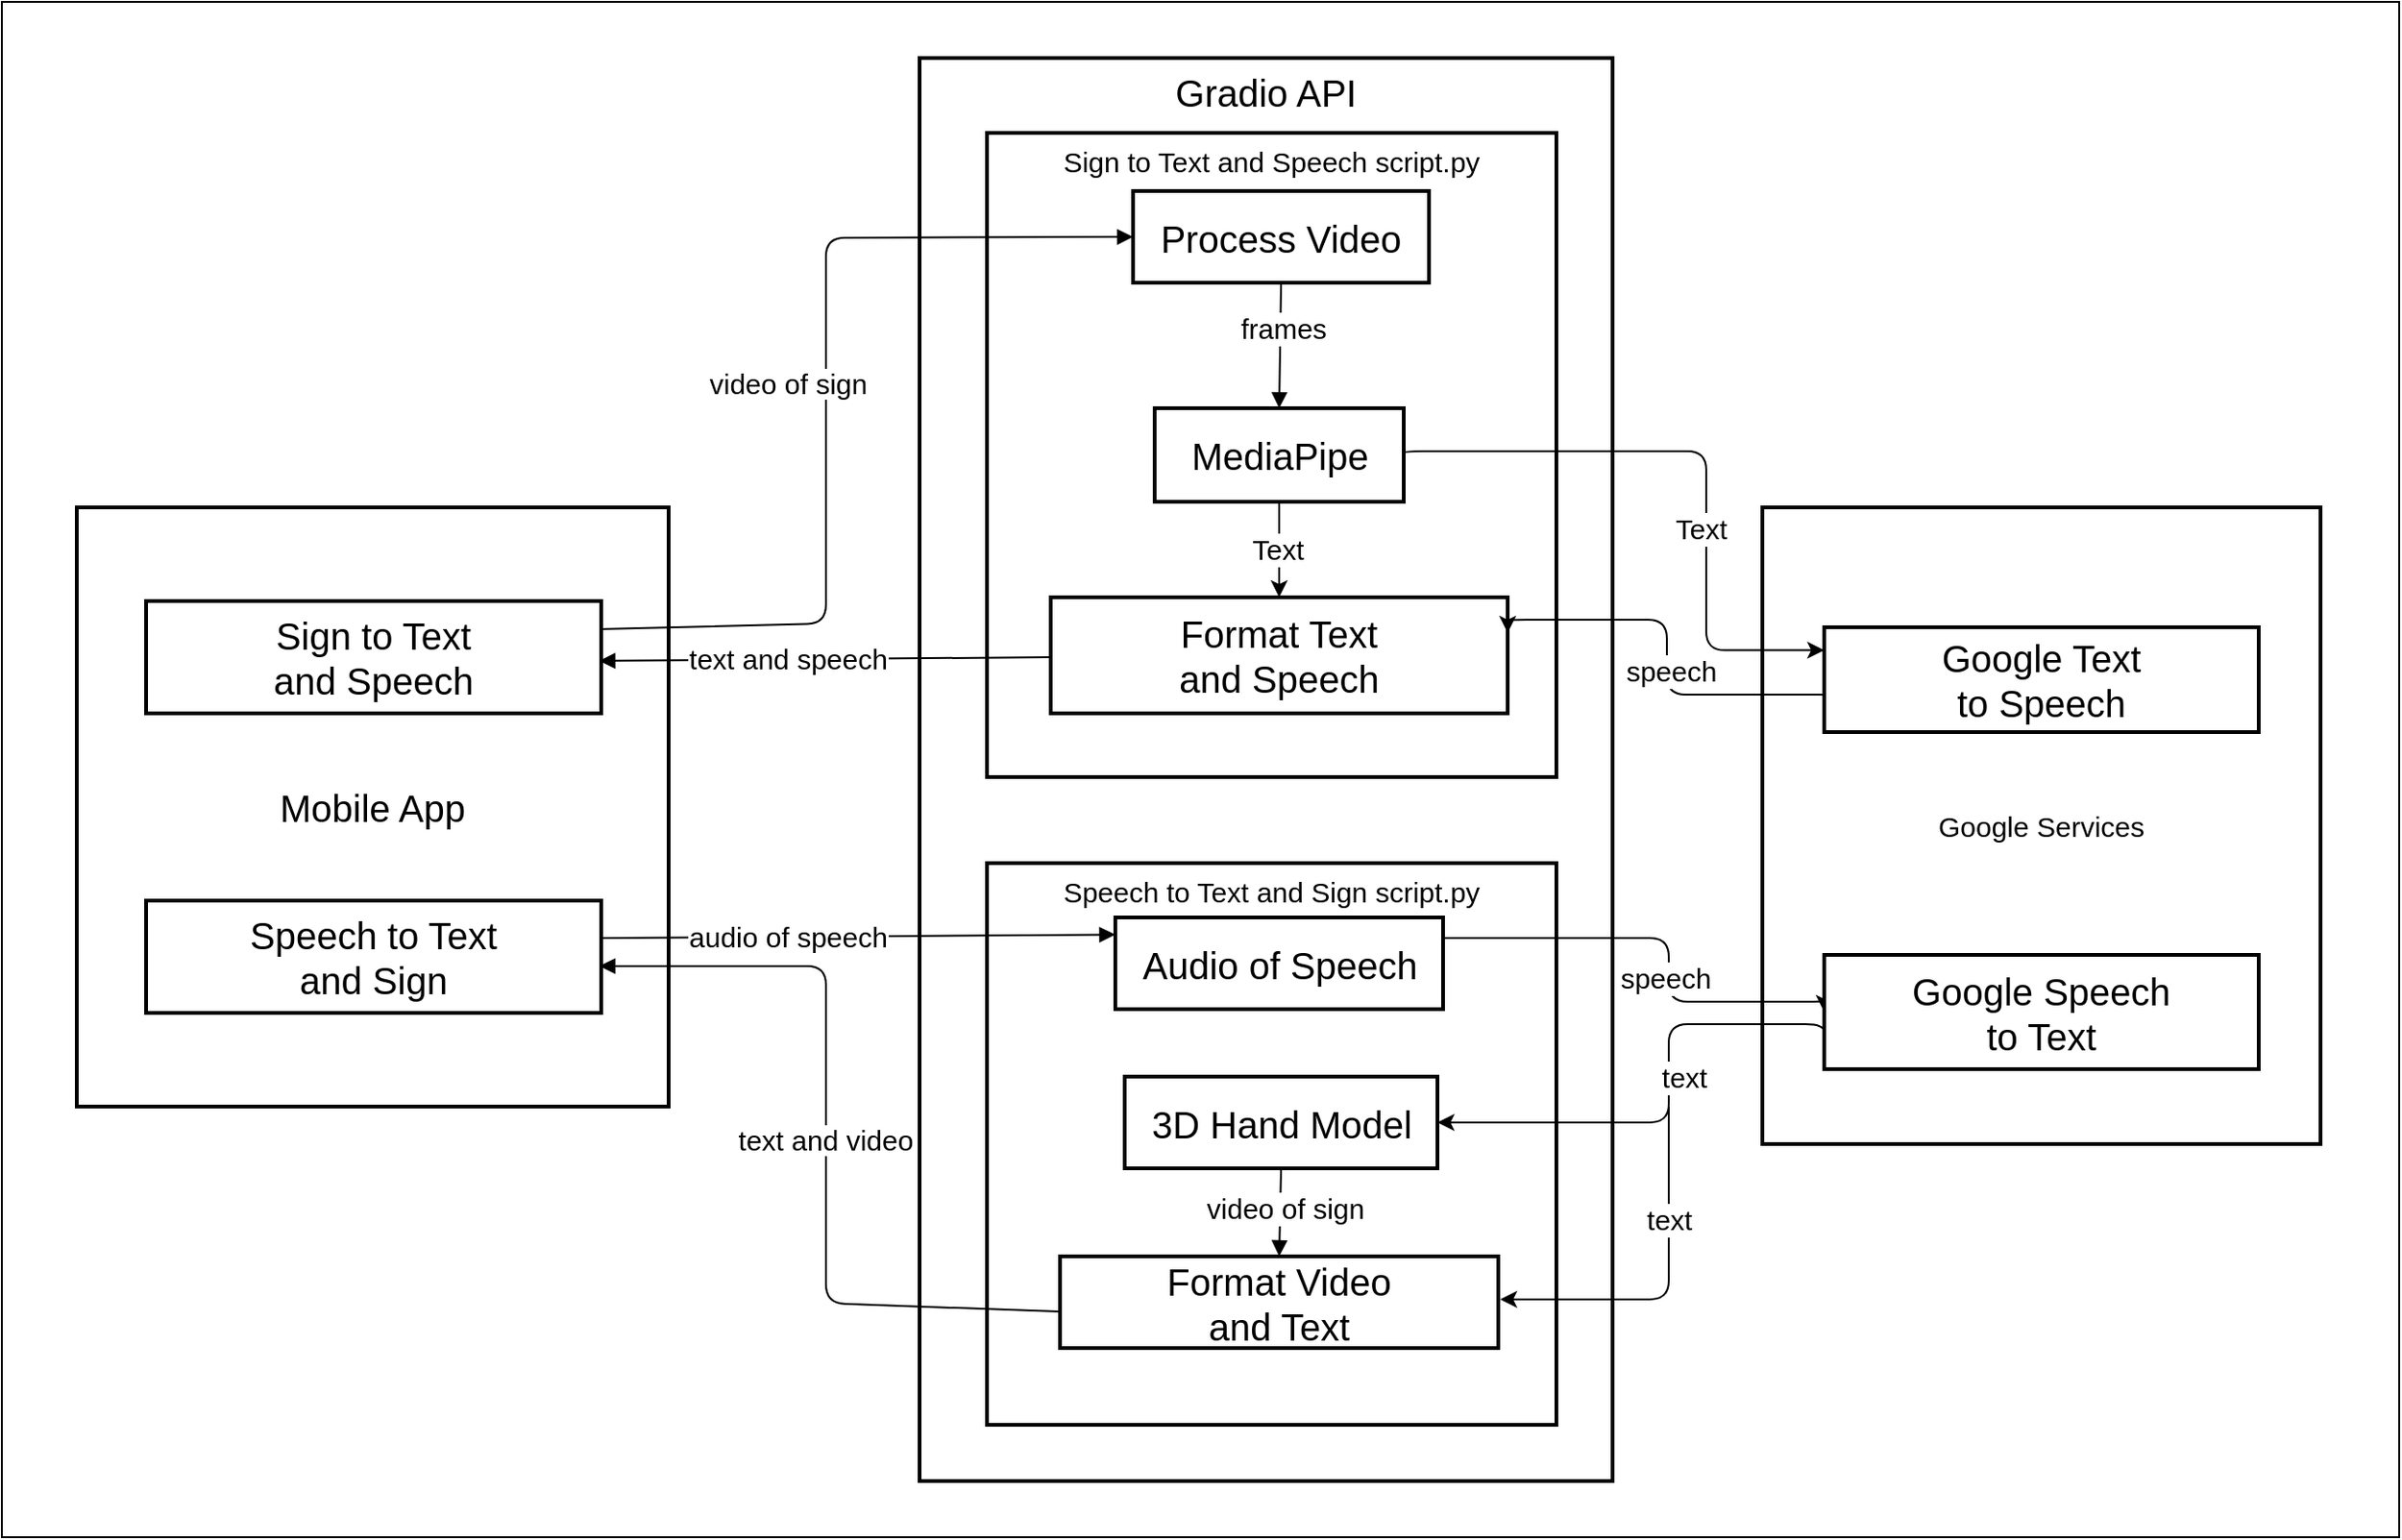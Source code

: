 <mxfile version="26.0.8">
  <diagram id="R2lEEEUBdFMjLlhIrx00" name="Page-1">
    <mxGraphModel grid="1" page="1" gridSize="10" guides="1" tooltips="1" connect="1" arrows="1" fold="1" pageScale="1" pageWidth="850" pageHeight="1100" math="0" shadow="0" extFonts="Permanent Marker^https://fonts.googleapis.com/css?family=Permanent+Marker">
      <root>
        <mxCell id="0" />
        <mxCell id="1" parent="0" />
        <mxCell id="cucAOomLdPTThUQUA-6N-160" value="" style="rounded=0;whiteSpace=wrap;html=1;" vertex="1" parent="1">
          <mxGeometry x="670" y="170" width="1280" height="820" as="geometry" />
        </mxCell>
        <mxCell id="cucAOomLdPTThUQUA-6N-114" value="Google Services" style="whiteSpace=wrap;strokeWidth=2;verticalAlign=middle;fontSize=15;" vertex="1" parent="1">
          <mxGeometry x="1610" y="440" width="298" height="340" as="geometry" />
        </mxCell>
        <mxCell id="cucAOomLdPTThUQUA-6N-115" value="Gradio API" style="whiteSpace=wrap;strokeWidth=2;verticalAlign=top;fontSize=20;" vertex="1" parent="1">
          <mxGeometry x="1160" y="200" width="370" height="760" as="geometry" />
        </mxCell>
        <mxCell id="cucAOomLdPTThUQUA-6N-116" value="Speech to Text and Sign script.py" style="whiteSpace=wrap;strokeWidth=2;verticalAlign=top;fontSize=15;" vertex="1" parent="1">
          <mxGeometry x="1196" y="630" width="304" height="300" as="geometry" />
        </mxCell>
        <mxCell id="cucAOomLdPTThUQUA-6N-117" value="Sign to Text and Speech script.py" style="whiteSpace=wrap;strokeWidth=2;verticalAlign=top;fontSize=15;" vertex="1" parent="1">
          <mxGeometry x="1196" y="240" width="304" height="344" as="geometry" />
        </mxCell>
        <mxCell id="cucAOomLdPTThUQUA-6N-118" value="Mobile App" style="whiteSpace=wrap;strokeWidth=2;verticalAlign=middle;fontSize=20;" vertex="1" parent="1">
          <mxGeometry x="710" y="440" width="316" height="320" as="geometry" />
        </mxCell>
        <mxCell id="cucAOomLdPTThUQUA-6N-119" value="Sign to Text&#xa;and Speech" style="whiteSpace=wrap;strokeWidth=2;fontSize=20;" vertex="1" parent="1">
          <mxGeometry x="747" y="490" width="243" height="60" as="geometry" />
        </mxCell>
        <mxCell id="cucAOomLdPTThUQUA-6N-120" value="Speech to Text&#xa;and Sign" style="whiteSpace=wrap;strokeWidth=2;fontSize=20;" vertex="1" parent="1">
          <mxGeometry x="747" y="650" width="243" height="60" as="geometry" />
        </mxCell>
        <mxCell id="cucAOomLdPTThUQUA-6N-121" value="Process Video" style="whiteSpace=wrap;strokeWidth=2;fontSize=20;" vertex="1" parent="1">
          <mxGeometry x="1274" y="271" width="158" height="49" as="geometry" />
        </mxCell>
        <mxCell id="cucAOomLdPTThUQUA-6N-142" style="edgeStyle=orthogonalEdgeStyle;rounded=0;orthogonalLoop=1;jettySize=auto;html=1;entryX=0.5;entryY=0;entryDx=0;entryDy=0;" edge="1" parent="1" source="cucAOomLdPTThUQUA-6N-122" target="cucAOomLdPTThUQUA-6N-123">
          <mxGeometry relative="1" as="geometry" />
        </mxCell>
        <mxCell id="cucAOomLdPTThUQUA-6N-147" value="&lt;font style=&quot;font-size: 15px;&quot;&gt;Text&lt;/font&gt;" style="edgeLabel;html=1;align=center;verticalAlign=middle;resizable=0;points=[];" connectable="0" vertex="1" parent="cucAOomLdPTThUQUA-6N-142">
          <mxGeometry x="-0.046" y="-1" relative="1" as="geometry">
            <mxPoint as="offset" />
          </mxGeometry>
        </mxCell>
        <mxCell id="cucAOomLdPTThUQUA-6N-148" style="edgeStyle=orthogonalEdgeStyle;rounded=1;orthogonalLoop=1;jettySize=auto;html=1;entryX=0;entryY=0.25;entryDx=0;entryDy=0;curved=0;exitX=1;exitY=0.5;exitDx=0;exitDy=0;" edge="1" parent="1">
          <mxGeometry relative="1" as="geometry">
            <mxPoint x="1418.5" y="412" as="sourcePoint" />
            <mxPoint x="1643" y="516.25" as="targetPoint" />
            <Array as="points">
              <mxPoint x="1419" y="410" />
              <mxPoint x="1580" y="410" />
              <mxPoint x="1580" y="516" />
            </Array>
          </mxGeometry>
        </mxCell>
        <mxCell id="cucAOomLdPTThUQUA-6N-149" value="&lt;font style=&quot;font-size: 15px;&quot;&gt;Text&lt;/font&gt;" style="edgeLabel;html=1;align=center;verticalAlign=middle;resizable=0;points=[];" connectable="0" vertex="1" parent="cucAOomLdPTThUQUA-6N-148">
          <mxGeometry x="0.077" y="-3" relative="1" as="geometry">
            <mxPoint y="25" as="offset" />
          </mxGeometry>
        </mxCell>
        <mxCell id="cucAOomLdPTThUQUA-6N-122" value="MediaPipe" style="whiteSpace=wrap;strokeWidth=2;fontSize=20;" vertex="1" parent="1">
          <mxGeometry x="1285.5" y="387" width="133" height="50" as="geometry" />
        </mxCell>
        <mxCell id="cucAOomLdPTThUQUA-6N-123" value="Format Text&#xa;and Speech" style="whiteSpace=wrap;strokeWidth=2;fontSize=20;" vertex="1" parent="1">
          <mxGeometry x="1230" y="488" width="244" height="62" as="geometry" />
        </mxCell>
        <mxCell id="cucAOomLdPTThUQUA-6N-143" style="edgeStyle=orthogonalEdgeStyle;rounded=1;orthogonalLoop=1;jettySize=auto;html=1;entryX=0;entryY=0.5;entryDx=0;entryDy=0;curved=0;" edge="1" parent="1" source="cucAOomLdPTThUQUA-6N-124" target="cucAOomLdPTThUQUA-6N-128">
          <mxGeometry relative="1" as="geometry">
            <Array as="points">
              <mxPoint x="1560" y="670" />
              <mxPoint x="1560" y="704" />
            </Array>
          </mxGeometry>
        </mxCell>
        <mxCell id="cucAOomLdPTThUQUA-6N-153" value="&lt;font style=&quot;font-size: 15px;&quot;&gt;speech&lt;/font&gt;" style="edgeLabel;html=1;align=center;verticalAlign=middle;resizable=0;points=[];" connectable="0" vertex="1" parent="cucAOomLdPTThUQUA-6N-143">
          <mxGeometry x="0.256" y="-2" relative="1" as="geometry">
            <mxPoint y="-11" as="offset" />
          </mxGeometry>
        </mxCell>
        <mxCell id="cucAOomLdPTThUQUA-6N-124" value="Audio of Speech" style="whiteSpace=wrap;strokeWidth=2;fontSize=20;" vertex="1" parent="1">
          <mxGeometry x="1264.5" y="659" width="175" height="49" as="geometry" />
        </mxCell>
        <mxCell id="cucAOomLdPTThUQUA-6N-125" value="3D Hand Model" style="whiteSpace=wrap;strokeWidth=2;fontSize=20;" vertex="1" parent="1">
          <mxGeometry x="1269.5" y="744" width="167" height="49" as="geometry" />
        </mxCell>
        <mxCell id="cucAOomLdPTThUQUA-6N-126" value="Format Video&#xa;and Text" style="whiteSpace=wrap;strokeWidth=2;fontSize=20;" vertex="1" parent="1">
          <mxGeometry x="1235" y="840" width="234" height="49" as="geometry" />
        </mxCell>
        <mxCell id="cucAOomLdPTThUQUA-6N-141" style="edgeStyle=orthogonalEdgeStyle;rounded=1;orthogonalLoop=1;jettySize=auto;html=1;exitX=0;exitY=0.5;exitDx=0;exitDy=0;curved=0;" edge="1" parent="1">
          <mxGeometry relative="1" as="geometry">
            <mxPoint x="1643" y="546.5" as="sourcePoint" />
            <mxPoint x="1474" y="507" as="targetPoint" />
            <Array as="points">
              <mxPoint x="1650" y="546" />
              <mxPoint x="1650" y="540" />
              <mxPoint x="1559" y="540" />
              <mxPoint x="1559" y="500" />
              <mxPoint x="1474" y="500" />
            </Array>
          </mxGeometry>
        </mxCell>
        <mxCell id="cucAOomLdPTThUQUA-6N-151" value="&lt;font style=&quot;font-size: 15px;&quot;&gt;speech&lt;/font&gt;" style="edgeLabel;html=1;align=center;verticalAlign=middle;resizable=0;points=[];" connectable="0" vertex="1" parent="cucAOomLdPTThUQUA-6N-141">
          <mxGeometry x="-0.077" y="-2" relative="1" as="geometry">
            <mxPoint y="-9" as="offset" />
          </mxGeometry>
        </mxCell>
        <mxCell id="cucAOomLdPTThUQUA-6N-127" value="Google Text&#xa;to Speech" style="whiteSpace=wrap;strokeWidth=2;fontSize=20;" vertex="1" parent="1">
          <mxGeometry x="1643" y="504" width="232" height="56" as="geometry" />
        </mxCell>
        <mxCell id="cucAOomLdPTThUQUA-6N-154" style="edgeStyle=orthogonalEdgeStyle;rounded=1;orthogonalLoop=1;jettySize=auto;html=1;exitX=0;exitY=0.75;exitDx=0;exitDy=0;entryX=1;entryY=0.5;entryDx=0;entryDy=0;curved=0;" edge="1" parent="1" source="cucAOomLdPTThUQUA-6N-128" target="cucAOomLdPTThUQUA-6N-125">
          <mxGeometry relative="1" as="geometry">
            <Array as="points">
              <mxPoint x="1560" y="716" />
              <mxPoint x="1560" y="769" />
            </Array>
          </mxGeometry>
        </mxCell>
        <mxCell id="cucAOomLdPTThUQUA-6N-155" value="&lt;font style=&quot;font-size: 15px;&quot;&gt;text&lt;/font&gt;" style="edgeLabel;html=1;align=center;verticalAlign=middle;resizable=0;points=[];" connectable="0" vertex="1" parent="cucAOomLdPTThUQUA-6N-154">
          <mxGeometry x="-0.372" relative="1" as="geometry">
            <mxPoint y="28" as="offset" />
          </mxGeometry>
        </mxCell>
        <mxCell id="cucAOomLdPTThUQUA-6N-128" value="Google Speech&#xa;to Text" style="whiteSpace=wrap;strokeWidth=2;fontSize=20;" vertex="1" parent="1">
          <mxGeometry x="1643" y="679" width="232" height="61" as="geometry" />
        </mxCell>
        <mxCell id="cucAOomLdPTThUQUA-6N-129" value="" style="curved=1;startArrow=none;endArrow=block;exitX=0.5;exitY=1;entryX=0.5;entryY=0;rounded=0;" edge="1" parent="1" source="cucAOomLdPTThUQUA-6N-121" target="cucAOomLdPTThUQUA-6N-122">
          <mxGeometry relative="1" as="geometry">
            <Array as="points" />
          </mxGeometry>
        </mxCell>
        <mxCell id="cucAOomLdPTThUQUA-6N-145" value="&lt;font style=&quot;font-size: 15px;&quot;&gt;frames&lt;/font&gt;" style="edgeLabel;html=1;align=center;verticalAlign=middle;resizable=0;points=[];" connectable="0" vertex="1" parent="cucAOomLdPTThUQUA-6N-129">
          <mxGeometry x="-0.3" y="1" relative="1" as="geometry">
            <mxPoint as="offset" />
          </mxGeometry>
        </mxCell>
        <mxCell id="cucAOomLdPTThUQUA-6N-132" value="" style="curved=1;startArrow=none;endArrow=block;exitX=0.5;exitY=0.99;entryX=0.5;entryY=-0.01;rounded=0;" edge="1" parent="1" source="cucAOomLdPTThUQUA-6N-125" target="cucAOomLdPTThUQUA-6N-126">
          <mxGeometry relative="1" as="geometry">
            <Array as="points" />
          </mxGeometry>
        </mxCell>
        <mxCell id="cucAOomLdPTThUQUA-6N-156" value="&lt;font style=&quot;font-size: 15px;&quot;&gt;video of sign&lt;/font&gt;" style="edgeLabel;html=1;align=center;verticalAlign=middle;resizable=0;points=[];" connectable="0" vertex="1" parent="cucAOomLdPTThUQUA-6N-132">
          <mxGeometry x="-0.109" y="2" relative="1" as="geometry">
            <mxPoint as="offset" />
          </mxGeometry>
        </mxCell>
        <mxCell id="cucAOomLdPTThUQUA-6N-137" value="video of sign" style="curved=0;startArrow=none;endArrow=block;rounded=1;exitX=1;exitY=0.25;exitDx=0;exitDy=0;entryX=0;entryY=0.5;entryDx=0;entryDy=0;fontSize=15;" edge="1" parent="1" source="cucAOomLdPTThUQUA-6N-119" target="cucAOomLdPTThUQUA-6N-121">
          <mxGeometry x="0.016" y="20" relative="1" as="geometry">
            <Array as="points">
              <mxPoint x="1110" y="502" />
              <mxPoint x="1110" y="296" />
            </Array>
            <mxPoint as="offset" />
          </mxGeometry>
        </mxCell>
        <mxCell id="cucAOomLdPTThUQUA-6N-138" value="text and speech" style="curved=1;startArrow=none;endArrow=block;rounded=0;exitX=0;exitY=0.5;exitDx=0;exitDy=0;entryX=1;entryY=0.5;entryDx=0;entryDy=0;fontSize=15;" edge="1" parent="1">
          <mxGeometry x="0.162" y="-1" relative="1" as="geometry">
            <Array as="points" />
            <mxPoint x="1230" y="520" as="sourcePoint" />
            <mxPoint x="989" y="522" as="targetPoint" />
            <mxPoint as="offset" />
          </mxGeometry>
        </mxCell>
        <mxCell id="cucAOomLdPTThUQUA-6N-139" value="audio of speech" style="curved=0;startArrow=none;endArrow=block;rounded=1;entryX=0;entryY=0.5;entryDx=0;entryDy=0;exitX=1;exitY=0.25;exitDx=0;exitDy=0;fontSize=15;" edge="1" parent="1">
          <mxGeometry x="-0.271" y="1" relative="1" as="geometry">
            <Array as="points" />
            <mxPoint x="990" y="670" as="sourcePoint" />
            <mxPoint x="1264.5" y="668.19" as="targetPoint" />
            <mxPoint as="offset" />
          </mxGeometry>
        </mxCell>
        <mxCell id="cucAOomLdPTThUQUA-6N-140" value="text and video" style="curved=0;startArrow=none;endArrow=block;rounded=1;exitX=0;exitY=0.5;exitDx=0;exitDy=0;fontSize=15;" edge="1" parent="1">
          <mxGeometry relative="1" as="geometry">
            <Array as="points">
              <mxPoint x="1110" y="865" />
              <mxPoint x="1110" y="685" />
            </Array>
            <mxPoint x="1235" y="869.5" as="sourcePoint" />
            <mxPoint x="989" y="685" as="targetPoint" />
          </mxGeometry>
        </mxCell>
        <mxCell id="cucAOomLdPTThUQUA-6N-158" style="edgeStyle=orthogonalEdgeStyle;rounded=1;orthogonalLoop=1;jettySize=auto;html=1;entryX=1;entryY=0.5;entryDx=0;entryDy=0;curved=0;" edge="1" parent="1">
          <mxGeometry relative="1" as="geometry">
            <mxPoint x="1560" y="760" as="sourcePoint" />
            <mxPoint x="1470" y="863" as="targetPoint" />
            <Array as="points">
              <mxPoint x="1560" y="863" />
            </Array>
          </mxGeometry>
        </mxCell>
        <mxCell id="cucAOomLdPTThUQUA-6N-159" value="&lt;font style=&quot;font-size: 15px;&quot;&gt;text&lt;/font&gt;" style="edgeLabel;html=1;align=center;verticalAlign=middle;resizable=0;points=[];" connectable="0" vertex="1" parent="cucAOomLdPTThUQUA-6N-158">
          <mxGeometry x="-0.372" relative="1" as="geometry">
            <mxPoint y="-1" as="offset" />
          </mxGeometry>
        </mxCell>
      </root>
    </mxGraphModel>
  </diagram>
</mxfile>

